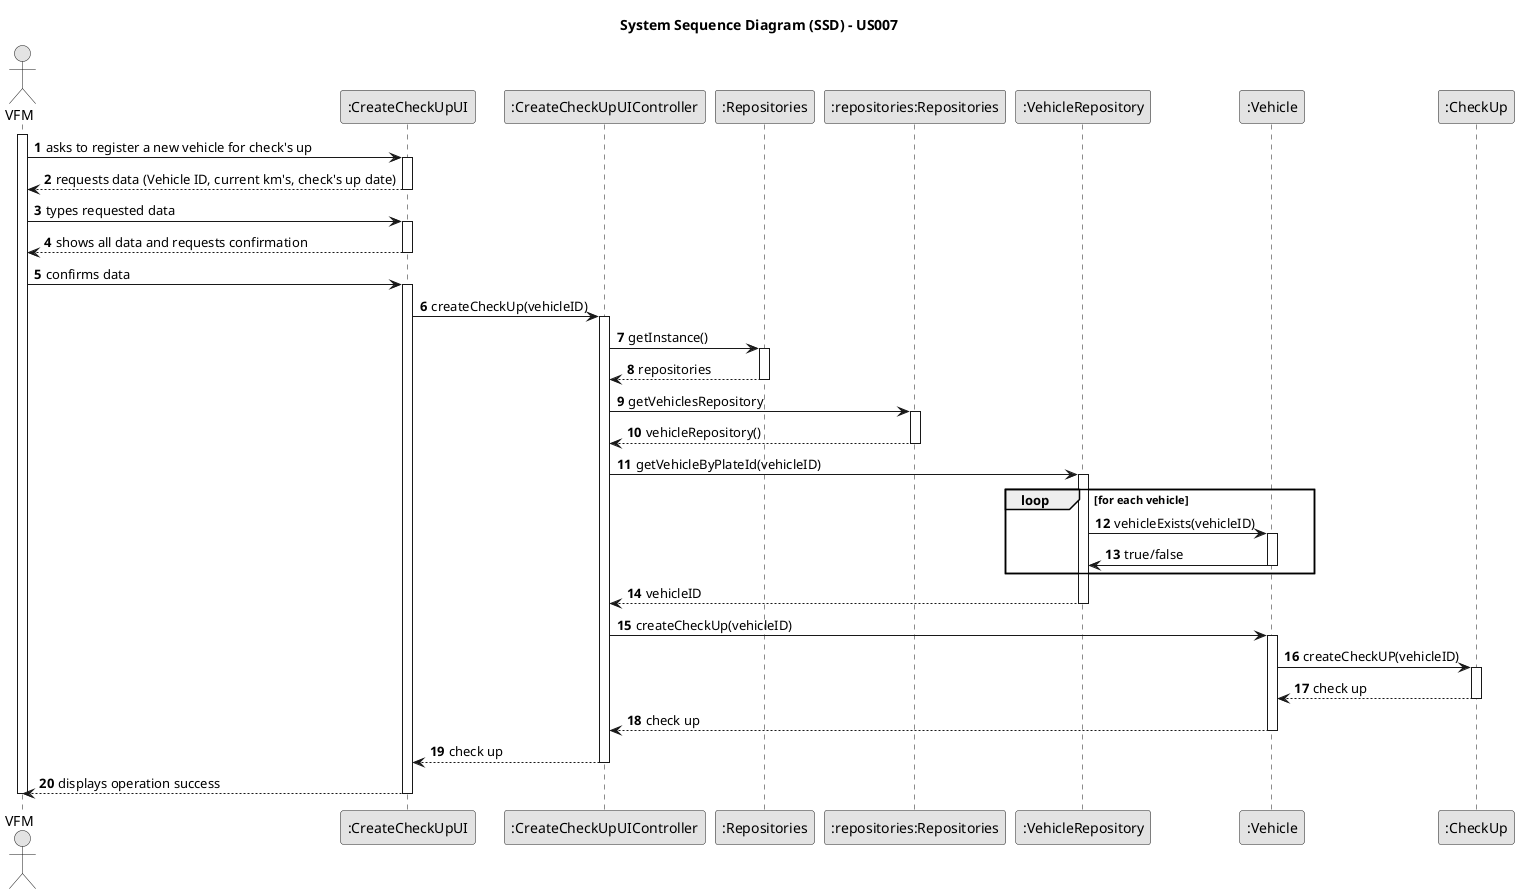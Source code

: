 @startuml
skinparam monochrome true
skinparam packageStyle rectangle
skinparam shadowing false

autonumber

title System Sequence Diagram (SSD) - US007

actor "VFM" as ADM

participant ":CreateCheckUpUI" as UI
participant ":CreateCheckUpUIController" as CTRL
participant ":Repositories" as SR
participant ":repositories:Repositories" as RR
participant ":VehicleRepository" as VR
participant ":Vehicle" as VEHICLE
participant ":CheckUp" as CU

activate ADM

    ADM -> UI : asks to register a new vehicle for check's up

    activate UI
        UI --> ADM : requests data (Vehicle ID, current km's, check's up date)
    deactivate UI

    ADM -> UI : types requested data
    activate UI
        UI --> ADM : shows all data and requests confirmation
    deactivate UI

    ADM -> UI : confirms data
    activate UI
        UI -> CTRL : createCheckUp(vehicleID)
        activate CTRL

            CTRL -> SR : getInstance()

            activate SR
                SR --> CTRL : repositories
            deactivate SR
                CTRL -> RR : getVehiclesRepository
            activate RR
                RR --> CTRL : vehicleRepository()
            deactivate RR
                CTRL -> VR : getVehicleByPlateId(vehicleID)


            activate VR

            loop for each vehicle
                VR -> VEHICLE : vehicleExists(vehicleID)
                activate VEHICLE
                    VEHICLE -> VR : true/false
                deactivate VEHICLE
            end
                VR --> CTRL : vehicleID

            deactivate VR
            CTRL -> VEHICLE : createCheckUp(vehicleID)
                    activate VEHICLE
                        VEHICLE -> CU : createCheckUP(vehicleID)
                        activate CU
                            CU --> VEHICLE : check up
                        deactivate CU
                        VEHICLE --> CTRL : check up
                    deactivate VEHICLE
            CTRL --> UI : check up
        deactivate CTRL
        UI --> ADM : displays operation success

    deactivate UI

deactivate ADM


'
''hide footbox
''actor "Organization Employee" as ADM
'participant ":CreateTaskUI" as UI
'participant ":CreateTaskController" as CTRL
'participant ":Repositories" as RepositorySingleton
'participant "repositories\n:Repositories" as PLAT
'participant "taskCategoryRepository:\nTaskCategoryRepository" as TaskCategoryRepository
'participant ":ApplicationSession" as _APP
'participant "appSession\n:ApplicationSession" as APP
'participant "currentSession\n:UserSession" as SESSAO
'participant "organizationRepository:\nOrganizationRepository" as OrganizationRepository
'participant "organization\n:Organization" as ORG
'participant "task\n:Task" as TAREFA
'
'activate ADM
'
'        ADM -> UI : asks to create a new task
'
'        activate UI
'
''            UI --> ADM : requests data (reference, description,  informal \n description, technical description, duration, cost)
'            'create CTRL
'            UI -> CTRL** : create
'
'            UI -> CTRL : getTaskCategories()
'            activate CTRL
'
'                CTRL -> RepositorySingleton : getInstance()
'                activate RepositorySingleton
'
'                    RepositorySingleton --> CTRL: repositories
'                deactivate RepositorySingleton
'
'                CTRL -> PLAT : getTaskCategoryRepository()
'                activate PLAT
'
'                    PLAT --> CTRL: taskCategoryRepository
'                deactivate PLAT
'
'                CTRL -> TaskCategoryRepository : getTaskCategories()
'                activate TaskCategoryRepository
'
'                    TaskCategoryRepository --> CTRL : taskCategoryList
'                deactivate TaskCategoryRepository
'
'                CTRL --> UI : taskCategoryList
'            deactivate CTRL
'
'            UI --> ADM : shows task category list\n and asks to sleect one
'        deactivate UI
'
'    ADM -> UI : selects a task category
'    activate UI
'
'        UI --> ADM : requests data
'    deactivate UI
'
'    ADM -> UI : types requested data (reference, description, \ninformal description, technical description,\nduration, cost)
'    activate UI
'
'        UI --> ADM : shows selected category and requested data
'    deactivate UI
'
'    ADM -> UI : submits data
'    activate UI
'
'        UI -> CTRL : createTask(reference,\ndescription,\ninformalDescription,\ntechnicalDescription,\nduration, cost,\ntaskCategoryDescription)
'        activate CTRL
'
'            CTRL -> CTRL : getTaskCategoryByDescription(taskCategoryDescription)
'            activate CTRL
'
'                CTRL -> RepositorySingleton : getInstance()
'                activate RepositorySingleton
'
'                    RepositorySingleton --> CTRL: repositories
'                deactivate RepositorySingleton
'
'                CTRL -> PLAT : getTaskCategoryRepository()
'                activate PLAT
'
'                    PLAT -> CTRL : taskCategoryRepository
'                deactivate PLAT
'
'                CTRL -> TaskCategoryRepository : getTaskCategoryByDescription(taskCategoryDescription)
'                activate TaskCategoryRepository
'
'                    TaskCategoryRepository --> CTRL : taskCategory
'                deactivate TaskCategoryRepository
'                    CTRL --> CTRL : taskCategory
'            deactivate CTRL
'
'            |||
'            CTRL -> CTRL : getEmployeeFromSession()
'            activate CTRL
'
'                CTRL -> _APP: getInstance()
'                activate _APP
'                    _APP -> CTRL: appSession
'                deactivate _APP
'
'
'                CTRL -> APP: getCurrentSession()
'                activate APP
'
'                    APP --> CTRL: currentSession
'                deactivate APP
'
'                CTRL -> SESSAO: email = getUserEmail()
'                activate SESSAO
'
'                    SESSAO --> CTRL: email
'                deactivate SESSAO
'
'
'                CTRL -> PLAT: getOrganizationRepository(email)
'                activate PLAT
'
'                    PLAT --> CTRL: organizationRepository
'                deactivate PLAT
'
'
'                CTRL -> OrganizationRepository: getOrganizationByEmployeeEmail(email)
'                activate OrganizationRepository
'
'                    loop [for each organization
'                        OrganizationRepository -> ORG : anyEmployeeHasEmail(email)
'                        activate ORG
'
'                             ORG --> OrganizationRepository : true/false
'                        deactivate ORG
'                    end
'                    OrganizationRepository --> CTRL : organization
'                deactivate OrganizationRepository
'
'                CTRL -> ORG: getEmployeeByEmail(email)
'                activate ORG
'
'                    ORG --> CTRL : employee
'                deactivate ORG
'
'                CTRL --> CTRL : employee
'            deactivate CTRL
'
'            |||
'            CTRL -> ORG: createTask(employee, reference, description,\ninformalDescription, technicalDescription,\nduration, cost, , taskCategory, employee)
'            activate ORG
'
'                ORG -> TAREFA**: create(employee, reference, description,\ninformalDescription, technicalDescription,\nduration, cost, taskCategory, employee)
'                ORG -> ORG: addTask (task)
'
'
'                activate ORG
'                    ORG -> ORG: validateTask(task)
'                    activate ORG
'                        ORG --> ORG
'                    deactivate ORG
'
'                    ORG --> ORG
'                deactivate ORG
'
'                ORG --> CTRL : task
'
'            deactivate ORG
'
'            CTRL --> UI: task
'            deactivate CTRL
'            UI --> ADM: displays operation success
'    deactivate UI
'
'deactivate ADM

@enduml